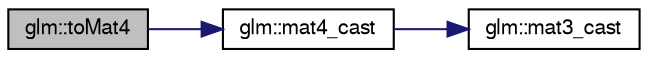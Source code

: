 digraph G
{
  bgcolor="transparent";
  edge [fontname="FreeSans",fontsize=10,labelfontname="FreeSans",labelfontsize=10];
  node [fontname="FreeSans",fontsize=10,shape=record];
  rankdir=LR;
  Node1 [label="glm::toMat4",height=0.2,width=0.4,color="black", fillcolor="grey75", style="filled" fontcolor="black"];
  Node1 -> Node2 [color="midnightblue",fontsize=10,style="solid"];
  Node2 [label="glm::mat4_cast",height=0.2,width=0.4,color="black",URL="$group__gtc__quaternion.html#gbe87795cddd91732acb07830f8125a2d"];
  Node2 -> Node3 [color="midnightblue",fontsize=10,style="solid"];
  Node3 [label="glm::mat3_cast",height=0.2,width=0.4,color="black",URL="$group__gtc__quaternion.html#gbbfeeb474bc34d9c73cfdc8af78cfb8b"];
}
